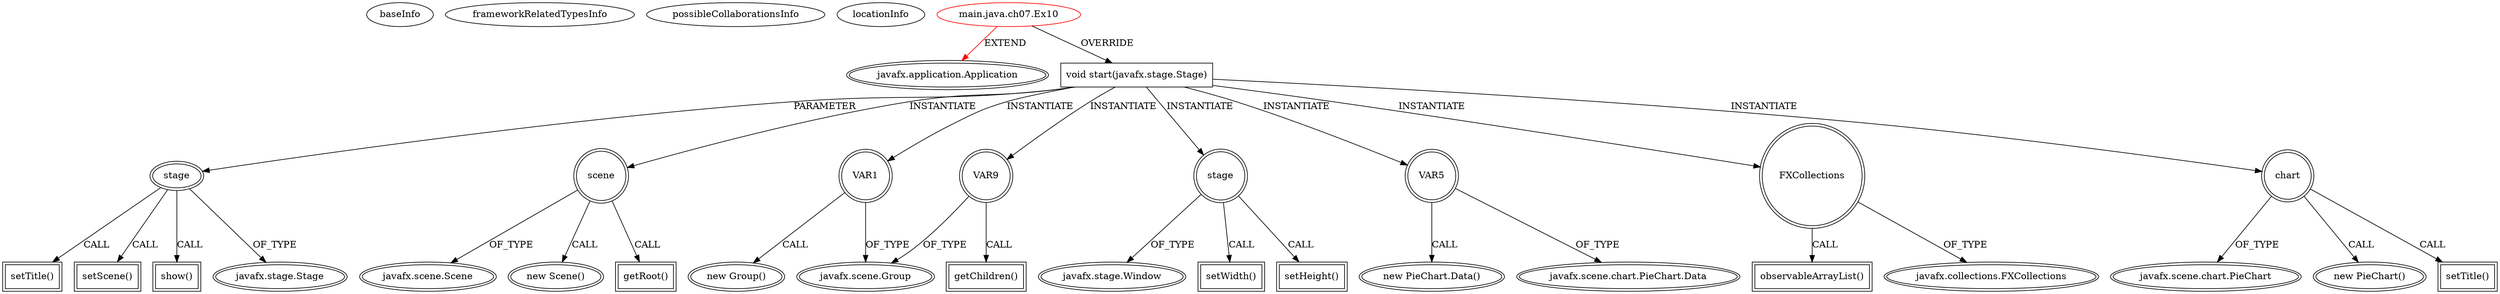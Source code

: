 digraph {
baseInfo[graphId=4443,category="extension_graph",isAnonymous=false,possibleRelation=false]
frameworkRelatedTypesInfo[0="javafx.application.Application"]
possibleCollaborationsInfo[]
locationInfo[projectName="t-kensuke-Java8",filePath="/t-kensuke-Java8/Java8-master/src/main/java/ch07/Ex10.java",contextSignature="Ex10",graphId="4443"]
0[label="main.java.ch07.Ex10",vertexType="ROOT_CLIENT_CLASS_DECLARATION",isFrameworkType=false,color=red]
1[label="javafx.application.Application",vertexType="FRAMEWORK_CLASS_TYPE",isFrameworkType=true,peripheries=2]
2[label="void start(javafx.stage.Stage)",vertexType="OVERRIDING_METHOD_DECLARATION",isFrameworkType=false,shape=box]
3[label="stage",vertexType="PARAMETER_DECLARATION",isFrameworkType=true,peripheries=2]
4[label="javafx.stage.Stage",vertexType="FRAMEWORK_CLASS_TYPE",isFrameworkType=true,peripheries=2]
6[label="scene",vertexType="VARIABLE_EXPRESION",isFrameworkType=true,peripheries=2,shape=circle]
7[label="javafx.scene.Scene",vertexType="FRAMEWORK_CLASS_TYPE",isFrameworkType=true,peripheries=2]
5[label="new Scene()",vertexType="CONSTRUCTOR_CALL",isFrameworkType=true,peripheries=2]
9[label="VAR1",vertexType="VARIABLE_EXPRESION",isFrameworkType=true,peripheries=2,shape=circle]
10[label="javafx.scene.Group",vertexType="FRAMEWORK_CLASS_TYPE",isFrameworkType=true,peripheries=2]
8[label="new Group()",vertexType="CONSTRUCTOR_CALL",isFrameworkType=true,peripheries=2]
12[label="setTitle()",vertexType="INSIDE_CALL",isFrameworkType=true,peripheries=2,shape=box]
13[label="stage",vertexType="VARIABLE_EXPRESION",isFrameworkType=true,peripheries=2,shape=circle]
15[label="javafx.stage.Window",vertexType="FRAMEWORK_CLASS_TYPE",isFrameworkType=true,peripheries=2]
14[label="setWidth()",vertexType="INSIDE_CALL",isFrameworkType=true,peripheries=2,shape=box]
17[label="setHeight()",vertexType="INSIDE_CALL",isFrameworkType=true,peripheries=2,shape=box]
19[label="VAR5",vertexType="VARIABLE_EXPRESION",isFrameworkType=true,peripheries=2,shape=circle]
20[label="javafx.scene.chart.PieChart.Data",vertexType="FRAMEWORK_CLASS_TYPE",isFrameworkType=true,peripheries=2]
18[label="new PieChart.Data()",vertexType="CONSTRUCTOR_CALL",isFrameworkType=true,peripheries=2]
21[label="FXCollections",vertexType="VARIABLE_EXPRESION",isFrameworkType=true,peripheries=2,shape=circle]
23[label="javafx.collections.FXCollections",vertexType="FRAMEWORK_CLASS_TYPE",isFrameworkType=true,peripheries=2]
22[label="observableArrayList()",vertexType="INSIDE_CALL",isFrameworkType=true,peripheries=2,shape=box]
25[label="chart",vertexType="VARIABLE_EXPRESION",isFrameworkType=true,peripheries=2,shape=circle]
26[label="javafx.scene.chart.PieChart",vertexType="FRAMEWORK_CLASS_TYPE",isFrameworkType=true,peripheries=2]
24[label="new PieChart()",vertexType="CONSTRUCTOR_CALL",isFrameworkType=true,peripheries=2]
28[label="setTitle()",vertexType="INSIDE_CALL",isFrameworkType=true,peripheries=2,shape=box]
29[label="VAR9",vertexType="VARIABLE_EXPRESION",isFrameworkType=true,peripheries=2,shape=circle]
30[label="getChildren()",vertexType="INSIDE_CALL",isFrameworkType=true,peripheries=2,shape=box]
33[label="getRoot()",vertexType="INSIDE_CALL",isFrameworkType=true,peripheries=2,shape=box]
35[label="setScene()",vertexType="INSIDE_CALL",isFrameworkType=true,peripheries=2,shape=box]
37[label="show()",vertexType="INSIDE_CALL",isFrameworkType=true,peripheries=2,shape=box]
0->1[label="EXTEND",color=red]
0->2[label="OVERRIDE"]
3->4[label="OF_TYPE"]
2->3[label="PARAMETER"]
2->6[label="INSTANTIATE"]
6->7[label="OF_TYPE"]
6->5[label="CALL"]
2->9[label="INSTANTIATE"]
9->10[label="OF_TYPE"]
9->8[label="CALL"]
3->12[label="CALL"]
2->13[label="INSTANTIATE"]
13->15[label="OF_TYPE"]
13->14[label="CALL"]
13->17[label="CALL"]
2->19[label="INSTANTIATE"]
19->20[label="OF_TYPE"]
19->18[label="CALL"]
2->21[label="INSTANTIATE"]
21->23[label="OF_TYPE"]
21->22[label="CALL"]
2->25[label="INSTANTIATE"]
25->26[label="OF_TYPE"]
25->24[label="CALL"]
25->28[label="CALL"]
2->29[label="INSTANTIATE"]
29->10[label="OF_TYPE"]
29->30[label="CALL"]
6->33[label="CALL"]
3->35[label="CALL"]
3->37[label="CALL"]
}
